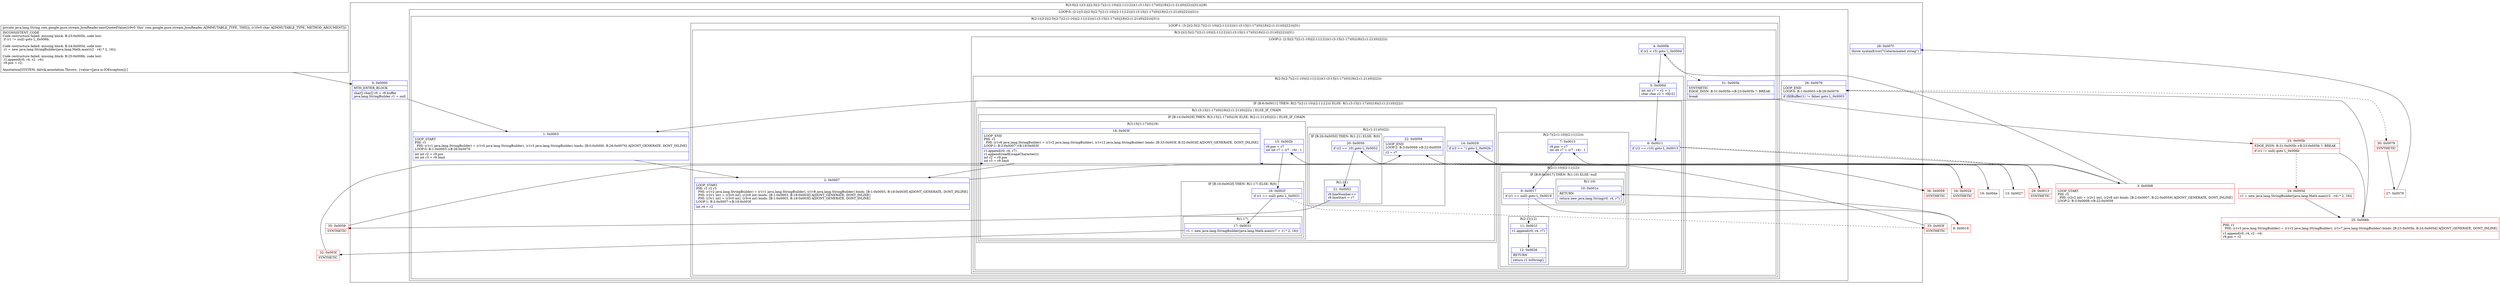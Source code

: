 digraph "CFG forcom.google.gson.stream.JsonReader.nextQuotedValue(C)Ljava\/lang\/String;" {
subgraph cluster_Region_1065704083 {
label = "R(3:0|(2:1|(3:2|(2:5|(2:7|(2:(1:10)|(2:11|12)))(1:(3:15|(1:17)(0)|18)(2:(1:21)(0)|22)))|31))|28)";
node [shape=record,color=blue];
Node_0 [shape=record,label="{0\:\ 0x0000|MTH_ENTER_BLOCK\l|char[] char[] r0 = r9.buffer\ljava.lang.StringBuilder r1 = null\l}"];
subgraph cluster_LoopRegion_2020409990 {
label = "LOOP:0: (2:1|(3:2|(2:5|(2:7|(2:(1:10)|(2:11|12)))(1:(3:15|(1:17)(0)|18)(2:(1:21)(0)|22)))|31))";
node [shape=record,color=blue];
Node_26 [shape=record,label="{26\:\ 0x0076|LOOP_END\lLOOP:0: B:1:0x0003\-\>B:26:0x0076\l|if (fillBuffer(1) != false) goto L_0x0003\l}"];
subgraph cluster_Region_2009659573 {
label = "R(2:1|(3:2|(2:5|(2:7|(2:(1:10)|(2:11|12)))(1:(3:15|(1:17)(0)|18)(2:(1:21)(0)|22)))|31))";
node [shape=record,color=blue];
Node_1 [shape=record,label="{1\:\ 0x0003|LOOP_START\lPHI: r1 \l  PHI: (r1v1 java.lang.StringBuilder) = (r1v0 java.lang.StringBuilder), (r1v3 java.lang.StringBuilder) binds: [B:0:0x0000, B:26:0x0076] A[DONT_GENERATE, DONT_INLINE]\lLOOP:0: B:1:0x0003\-\>B:26:0x0076\l|int int r2 = r9.pos\lint int r3 = r9.limit\l}"];
subgraph cluster_LoopRegion_718316068 {
label = "LOOP:1: (3:2|(2:5|(2:7|(2:(1:10)|(2:11|12)))(1:(3:15|(1:17)(0)|18)(2:(1:21)(0)|22)))|31)";
node [shape=record,color=blue];
subgraph cluster_Region_31631356 {
label = "R(3:2|(2:5|(2:7|(2:(1:10)|(2:11|12)))(1:(3:15|(1:17)(0)|18)(2:(1:21)(0)|22)))|31)";
node [shape=record,color=blue];
Node_2 [shape=record,label="{2\:\ 0x0007|LOOP_START\lPHI: r1 r2 r3 \l  PHI: (r1v2 java.lang.StringBuilder) = (r1v1 java.lang.StringBuilder), (r1v8 java.lang.StringBuilder) binds: [B:1:0x0003, B:18:0x003f] A[DONT_GENERATE, DONT_INLINE]\l  PHI: (r2v1 int) = (r2v0 int), (r2v6 int) binds: [B:1:0x0003, B:18:0x003f] A[DONT_GENERATE, DONT_INLINE]\l  PHI: (r3v1 int) = (r3v0 int), (r3v4 int) binds: [B:1:0x0003, B:18:0x003f] A[DONT_GENERATE, DONT_INLINE]\lLOOP:1: B:2:0x0007\-\>B:18:0x003f\l|int r4 = r2\l}"];
subgraph cluster_LoopRegion_26979028 {
label = "LOOP:2: (2:5|(2:7|(2:(1:10)|(2:11|12)))(1:(3:15|(1:17)(0)|18)(2:(1:21)(0)|22)))";
node [shape=record,color=blue];
Node_4 [shape=record,label="{4\:\ 0x000b|if (r2 \< r3) goto L_0x000d\l}"];
subgraph cluster_Region_254570967 {
label = "R(2:5|(2:7|(2:(1:10)|(2:11|12)))(1:(3:15|(1:17)(0)|18)(2:(1:21)(0)|22)))";
node [shape=record,color=blue];
Node_5 [shape=record,label="{5\:\ 0x000d|int int r7 = r2 + 1\lchar char r2 = r0[r2]\l}"];
subgraph cluster_IfRegion_1778417671 {
label = "IF [B:6:0x0011] THEN: R(2:7|(2:(1:10)|(2:11|12))) ELSE: R(1:(3:15|(1:17)(0)|18)(2:(1:21)(0)|22))";
node [shape=record,color=blue];
Node_6 [shape=record,label="{6\:\ 0x0011|if (r2 == r10) goto L_0x0013\l}"];
subgraph cluster_Region_824633090 {
label = "R(2:7|(2:(1:10)|(2:11|12)))";
node [shape=record,color=blue];
Node_7 [shape=record,label="{7\:\ 0x0013|r9.pos = r7\lint int r7 = (r7 \- r4) \- 1\l}"];
subgraph cluster_Region_1048296874 {
label = "R(2:(1:10)|(2:11|12))";
node [shape=record,color=blue];
subgraph cluster_IfRegion_1176631626 {
label = "IF [B:8:0x0017] THEN: R(1:10) ELSE: null";
node [shape=record,color=blue];
Node_8 [shape=record,label="{8\:\ 0x0017|if (r1 == null) goto L_0x0019\l}"];
subgraph cluster_Region_1662737260 {
label = "R(1:10)";
node [shape=record,color=blue];
Node_10 [shape=record,label="{10\:\ 0x001e|RETURN\l|return new java.lang.String(r0, r4, r7)\l}"];
}
}
subgraph cluster_Region_106100481 {
label = "R(2:11|12)";
node [shape=record,color=blue];
Node_11 [shape=record,label="{11\:\ 0x001f|r1.append(r0, r4, r7)\l}"];
Node_12 [shape=record,label="{12\:\ 0x0026|RETURN\l|return r1.toString()\l}"];
}
}
}
subgraph cluster_Region_684392497 {
label = "R(1:(3:15|(1:17)(0)|18)(2:(1:21)(0)|22)) | ELSE_IF_CHAIN\l";
node [shape=record,color=blue];
subgraph cluster_IfRegion_915491481 {
label = "IF [B:14:0x0029] THEN: R(3:15|(1:17)(0)|18) ELSE: R(2:(1:21)(0)|22) | ELSE_IF_CHAIN\l";
node [shape=record,color=blue];
Node_14 [shape=record,label="{14\:\ 0x0029|if (r2 == '') goto L_0x002b\l}"];
subgraph cluster_Region_328623258 {
label = "R(3:15|(1:17)(0)|18)";
node [shape=record,color=blue];
Node_15 [shape=record,label="{15\:\ 0x002b|r9.pos = r7\lint int r7 = (r7 \- r4) \- 1\l}"];
subgraph cluster_IfRegion_1465574512 {
label = "IF [B:16:0x002f] THEN: R(1:17) ELSE: R(0)";
node [shape=record,color=blue];
Node_16 [shape=record,label="{16\:\ 0x002f|if (r1 == null) goto L_0x0031\l}"];
subgraph cluster_Region_2136481270 {
label = "R(1:17)";
node [shape=record,color=blue];
Node_17 [shape=record,label="{17\:\ 0x0031|r1 = new java.lang.StringBuilder(java.lang.Math.max((r7 + 1) * 2, 16))\l}"];
}
subgraph cluster_Region_941772444 {
label = "R(0)";
node [shape=record,color=blue];
}
}
Node_18 [shape=record,label="{18\:\ 0x003f|LOOP_END\lPHI: r1 \l  PHI: (r1v8 java.lang.StringBuilder) = (r1v2 java.lang.StringBuilder), (r1v12 java.lang.StringBuilder) binds: [B:33:0x003f, B:32:0x003f] A[DONT_GENERATE, DONT_INLINE]\lLOOP:1: B:2:0x0007\-\>B:18:0x003f\l|r1.append(r0, r4, r7)\lr1.append(readEscapeCharacter())\lint r2 = r9.pos\lint r3 = r9.limit\l}"];
}
subgraph cluster_Region_1212218391 {
label = "R(2:(1:21)(0)|22)";
node [shape=record,color=blue];
subgraph cluster_IfRegion_814327230 {
label = "IF [B:20:0x0050] THEN: R(1:21) ELSE: R(0)";
node [shape=record,color=blue];
Node_20 [shape=record,label="{20\:\ 0x0050|if (r2 == 10) goto L_0x0052\l}"];
subgraph cluster_Region_2118714741 {
label = "R(1:21)";
node [shape=record,color=blue];
Node_21 [shape=record,label="{21\:\ 0x0052|r9.lineNumber++\lr9.lineStart = r7\l}"];
}
subgraph cluster_Region_390863422 {
label = "R(0)";
node [shape=record,color=blue];
}
}
Node_22 [shape=record,label="{22\:\ 0x0059|LOOP_END\lLOOP:2: B:3:0x0008\-\>B:22:0x0059\l|r2 = r7\l}"];
}
}
}
}
}
}
Node_31 [shape=record,label="{31\:\ 0x005b|SYNTHETIC\lEDGE_INSN: B:31:0x005b\-\>B:23:0x005b ?: BREAK  \l|break\l}"];
}
}
}
}
Node_28 [shape=record,label="{28\:\ 0x007f|throw syntaxError(\"Unterminated string\")\l}"];
}
Node_3 [shape=record,color=red,label="{3\:\ 0x0008|LOOP_START\lPHI: r2 \l  PHI: (r2v2 int) = (r2v1 int), (r2v8 int) binds: [B:2:0x0007, B:22:0x0059] A[DONT_GENERATE, DONT_INLINE]\lLOOP:2: B:3:0x0008\-\>B:22:0x0059\l}"];
Node_9 [shape=record,color=red,label="{9\:\ 0x0019}"];
Node_13 [shape=record,color=red,label="{13\:\ 0x0027}"];
Node_19 [shape=record,color=red,label="{19\:\ 0x004e}"];
Node_23 [shape=record,color=red,label="{23\:\ 0x005b|EDGE_INSN: B:31:0x005b\-\>B:23:0x005b ?: BREAK  \l|if (r1 != null) goto L_0x006b\l}"];
Node_24 [shape=record,color=red,label="{24\:\ 0x005d|r1 = new java.lang.StringBuilder(java.lang.Math.max((r2 \- r4) * 2, 16))\l}"];
Node_25 [shape=record,color=red,label="{25\:\ 0x006b|PHI: r1 \l  PHI: (r1v3 java.lang.StringBuilder) = (r1v2 java.lang.StringBuilder), (r1v7 java.lang.StringBuilder) binds: [B:23:0x005b, B:24:0x005d] A[DONT_GENERATE, DONT_INLINE]\l|r1.append(r0, r4, r2 \- r4)\lr9.pos = r2\l}"];
Node_27 [shape=record,color=red,label="{27\:\ 0x0079}"];
Node_29 [shape=record,color=red,label="{29\:\ 0x0013|SYNTHETIC\l}"];
Node_30 [shape=record,color=red,label="{30\:\ 0x0079|SYNTHETIC\l}"];
Node_32 [shape=record,color=red,label="{32\:\ 0x003f|SYNTHETIC\l}"];
Node_33 [shape=record,color=red,label="{33\:\ 0x003f|SYNTHETIC\l}"];
Node_34 [shape=record,color=red,label="{34\:\ 0x002b|SYNTHETIC\l}"];
Node_35 [shape=record,color=red,label="{35\:\ 0x0059|SYNTHETIC\l}"];
Node_36 [shape=record,color=red,label="{36\:\ 0x0059|SYNTHETIC\l}"];
MethodNode[shape=record,label="{private java.lang.String com.google.gson.stream.JsonReader.nextQuotedValue((r9v0 'this' com.google.gson.stream.JsonReader A[IMMUTABLE_TYPE, THIS]), (r10v0 char A[IMMUTABLE_TYPE, METHOD_ARGUMENT]))  | INCONSISTENT_CODE\lCode restructure failed: missing block: B:23:0x005b, code lost:\l    if (r1 != null) goto L_0x006b;\l\lCode restructure failed: missing block: B:24:0x005d, code lost:\l    r1 = new java.lang.StringBuilder(java.lang.Math.max((r2 \- r4) * 2, 16));\l\lCode restructure failed: missing block: B:25:0x006b, code lost:\l    r1.append(r0, r4, r2 \- r4);\l    r9.pos = r2;\l\lAnnotation[SYSTEM, dalvik.annotation.Throws, \{value=[java.io.IOException]\}]\l}"];
MethodNode -> Node_0;
Node_0 -> Node_1;
Node_26 -> Node_1;
Node_26 -> Node_30[style=dashed];
Node_1 -> Node_2;
Node_2 -> Node_3;
Node_4 -> Node_5;
Node_4 -> Node_31[style=dashed];
Node_5 -> Node_6;
Node_6 -> Node_13[style=dashed];
Node_6 -> Node_29;
Node_7 -> Node_8;
Node_8 -> Node_9;
Node_8 -> Node_11[style=dashed];
Node_11 -> Node_12;
Node_14 -> Node_19[style=dashed];
Node_14 -> Node_34;
Node_15 -> Node_16;
Node_16 -> Node_17;
Node_16 -> Node_33[style=dashed];
Node_17 -> Node_32;
Node_18 -> Node_2;
Node_20 -> Node_21;
Node_20 -> Node_36[style=dashed];
Node_21 -> Node_35;
Node_22 -> Node_3;
Node_31 -> Node_23;
Node_3 -> Node_4;
Node_9 -> Node_10;
Node_13 -> Node_14;
Node_19 -> Node_20;
Node_23 -> Node_24[style=dashed];
Node_23 -> Node_25;
Node_24 -> Node_25;
Node_25 -> Node_26;
Node_27 -> Node_28;
Node_29 -> Node_7;
Node_30 -> Node_27;
Node_32 -> Node_18;
Node_33 -> Node_18;
Node_34 -> Node_15;
Node_35 -> Node_22;
Node_36 -> Node_22;
}

